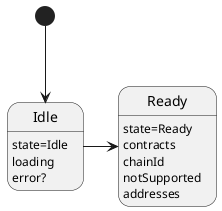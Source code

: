 @startuml
Idle: state=Idle
Idle: loading
Idle: error?

Ready: state=Ready
Ready: contracts
Ready: chainId
Ready: notSupported
Ready: addresses


[*] --> Idle
Idle -> Ready
@enduml

